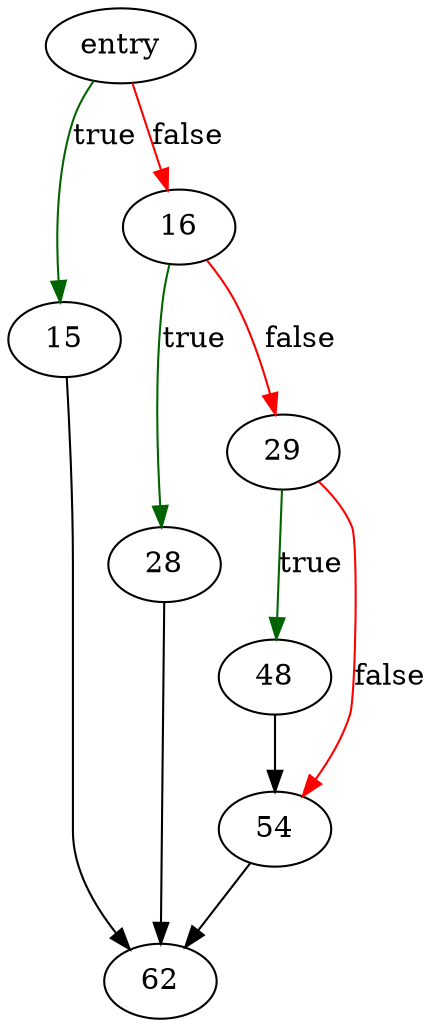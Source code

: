 digraph "whereLoopResize" {
	// Node definitions.
	3 [label=entry];
	15;
	16;
	28;
	29;
	48;
	54;
	62;

	// Edge definitions.
	3 -> 15 [
		color=darkgreen
		label=true
	];
	3 -> 16 [
		color=red
		label=false
	];
	15 -> 62;
	16 -> 28 [
		color=darkgreen
		label=true
	];
	16 -> 29 [
		color=red
		label=false
	];
	28 -> 62;
	29 -> 48 [
		color=darkgreen
		label=true
	];
	29 -> 54 [
		color=red
		label=false
	];
	48 -> 54;
	54 -> 62;
}